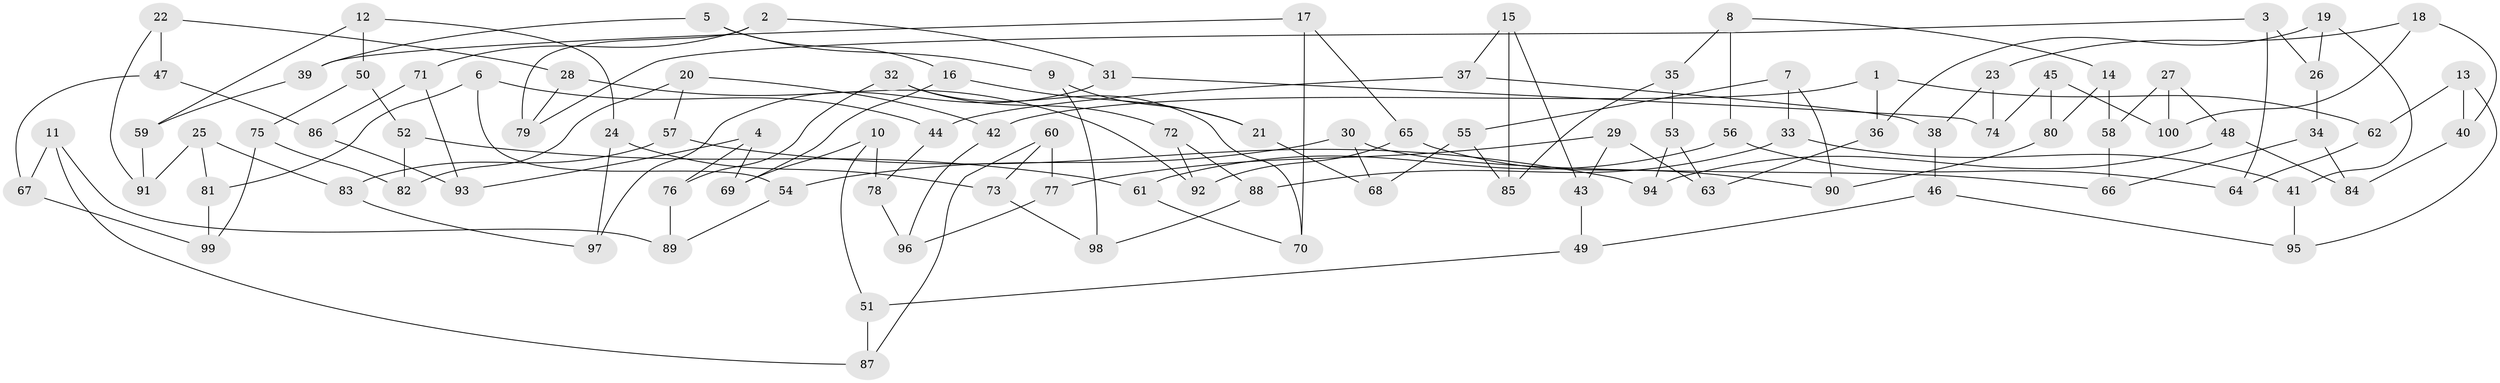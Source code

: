 // Generated by graph-tools (version 1.1) at 2025/39/02/21/25 10:39:00]
// undirected, 100 vertices, 150 edges
graph export_dot {
graph [start="1"]
  node [color=gray90,style=filled];
  1;
  2;
  3;
  4;
  5;
  6;
  7;
  8;
  9;
  10;
  11;
  12;
  13;
  14;
  15;
  16;
  17;
  18;
  19;
  20;
  21;
  22;
  23;
  24;
  25;
  26;
  27;
  28;
  29;
  30;
  31;
  32;
  33;
  34;
  35;
  36;
  37;
  38;
  39;
  40;
  41;
  42;
  43;
  44;
  45;
  46;
  47;
  48;
  49;
  50;
  51;
  52;
  53;
  54;
  55;
  56;
  57;
  58;
  59;
  60;
  61;
  62;
  63;
  64;
  65;
  66;
  67;
  68;
  69;
  70;
  71;
  72;
  73;
  74;
  75;
  76;
  77;
  78;
  79;
  80;
  81;
  82;
  83;
  84;
  85;
  86;
  87;
  88;
  89;
  90;
  91;
  92;
  93;
  94;
  95;
  96;
  97;
  98;
  99;
  100;
  1 -- 36;
  1 -- 62;
  1 -- 42;
  2 -- 31;
  2 -- 79;
  2 -- 71;
  3 -- 79;
  3 -- 64;
  3 -- 26;
  4 -- 93;
  4 -- 69;
  4 -- 76;
  5 -- 16;
  5 -- 39;
  5 -- 9;
  6 -- 81;
  6 -- 54;
  6 -- 44;
  7 -- 90;
  7 -- 33;
  7 -- 55;
  8 -- 35;
  8 -- 14;
  8 -- 56;
  9 -- 21;
  9 -- 98;
  10 -- 78;
  10 -- 51;
  10 -- 69;
  11 -- 87;
  11 -- 67;
  11 -- 89;
  12 -- 24;
  12 -- 59;
  12 -- 50;
  13 -- 62;
  13 -- 95;
  13 -- 40;
  14 -- 80;
  14 -- 58;
  15 -- 85;
  15 -- 37;
  15 -- 43;
  16 -- 21;
  16 -- 69;
  17 -- 65;
  17 -- 70;
  17 -- 39;
  18 -- 100;
  18 -- 23;
  18 -- 40;
  19 -- 41;
  19 -- 36;
  19 -- 26;
  20 -- 82;
  20 -- 42;
  20 -- 57;
  21 -- 68;
  22 -- 47;
  22 -- 91;
  22 -- 28;
  23 -- 74;
  23 -- 38;
  24 -- 97;
  24 -- 73;
  25 -- 91;
  25 -- 81;
  25 -- 83;
  26 -- 34;
  27 -- 100;
  27 -- 58;
  27 -- 48;
  28 -- 79;
  28 -- 92;
  29 -- 43;
  29 -- 77;
  29 -- 63;
  30 -- 54;
  30 -- 66;
  30 -- 68;
  31 -- 97;
  31 -- 74;
  32 -- 76;
  32 -- 70;
  32 -- 72;
  33 -- 41;
  33 -- 88;
  34 -- 84;
  34 -- 66;
  35 -- 53;
  35 -- 85;
  36 -- 63;
  37 -- 38;
  37 -- 44;
  38 -- 46;
  39 -- 59;
  40 -- 84;
  41 -- 95;
  42 -- 96;
  43 -- 49;
  44 -- 78;
  45 -- 80;
  45 -- 100;
  45 -- 74;
  46 -- 49;
  46 -- 95;
  47 -- 67;
  47 -- 86;
  48 -- 84;
  48 -- 94;
  49 -- 51;
  50 -- 75;
  50 -- 52;
  51 -- 87;
  52 -- 82;
  52 -- 61;
  53 -- 63;
  53 -- 94;
  54 -- 89;
  55 -- 68;
  55 -- 85;
  56 -- 64;
  56 -- 61;
  57 -- 83;
  57 -- 94;
  58 -- 66;
  59 -- 91;
  60 -- 77;
  60 -- 87;
  60 -- 73;
  61 -- 70;
  62 -- 64;
  65 -- 92;
  65 -- 90;
  67 -- 99;
  71 -- 93;
  71 -- 86;
  72 -- 88;
  72 -- 92;
  73 -- 98;
  75 -- 99;
  75 -- 82;
  76 -- 89;
  77 -- 96;
  78 -- 96;
  80 -- 90;
  81 -- 99;
  83 -- 97;
  86 -- 93;
  88 -- 98;
}
